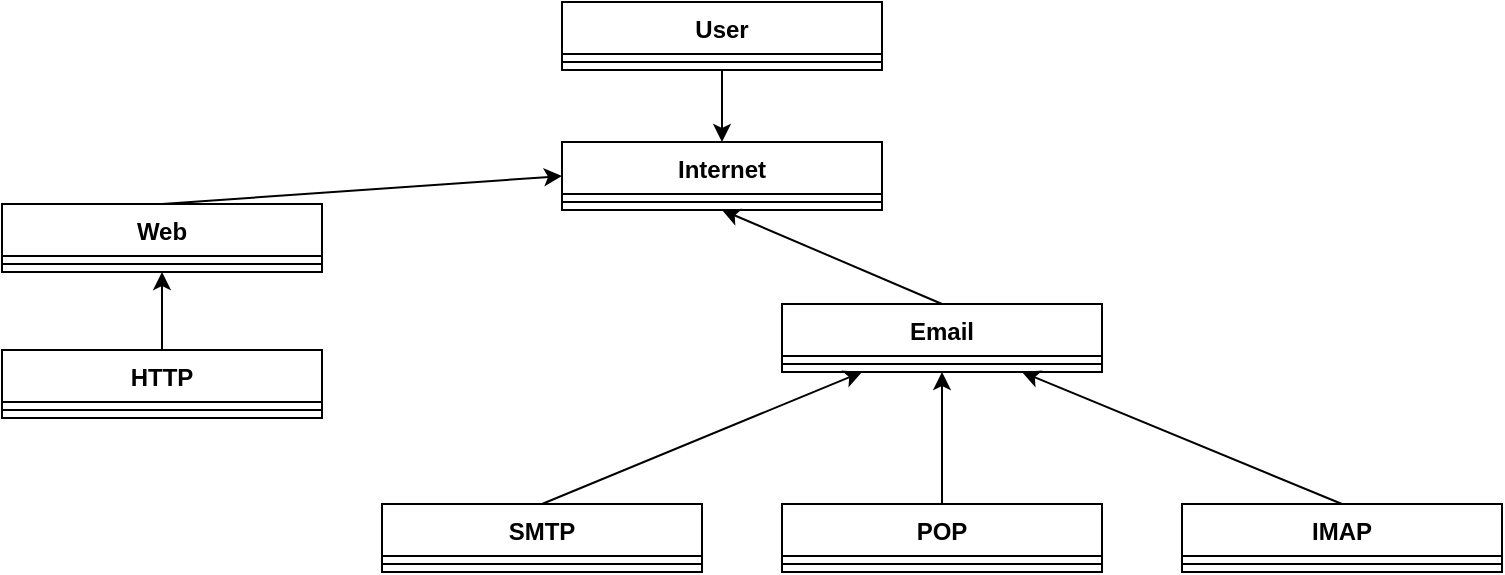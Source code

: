 <mxfile version="20.0.4" type="device"><diagram id="7ZfU6V8iGFr-HU0Nsp9j" name="Page-1"><mxGraphModel dx="968" dy="531" grid="1" gridSize="10" guides="1" tooltips="1" connect="1" arrows="1" fold="1" page="1" pageScale="1" pageWidth="827" pageHeight="1169" math="0" shadow="0"><root><mxCell id="0"/><mxCell id="1" parent="0"/><mxCell id="_VPtLsrUpiydrSgxsnBe-1" value="Internet" style="swimlane;fontStyle=1;align=center;verticalAlign=top;childLayout=stackLayout;horizontal=1;startSize=26;horizontalStack=0;resizeParent=1;resizeParentMax=0;resizeLast=0;collapsible=1;marginBottom=0;" vertex="1" parent="1"><mxGeometry x="320" y="189" width="160" height="34" as="geometry"/></mxCell><mxCell id="_VPtLsrUpiydrSgxsnBe-3" value="" style="line;strokeWidth=1;fillColor=none;align=left;verticalAlign=middle;spacingTop=-1;spacingLeft=3;spacingRight=3;rotatable=0;labelPosition=right;points=[];portConstraint=eastwest;" vertex="1" parent="_VPtLsrUpiydrSgxsnBe-1"><mxGeometry y="26" width="160" height="8" as="geometry"/></mxCell><mxCell id="_VPtLsrUpiydrSgxsnBe-5" value="User" style="swimlane;fontStyle=1;align=center;verticalAlign=top;childLayout=stackLayout;horizontal=1;startSize=26;horizontalStack=0;resizeParent=1;resizeParentMax=0;resizeLast=0;collapsible=1;marginBottom=0;" vertex="1" parent="1"><mxGeometry x="320" y="119" width="160" height="34" as="geometry"/></mxCell><mxCell id="_VPtLsrUpiydrSgxsnBe-7" value="" style="line;strokeWidth=1;fillColor=none;align=left;verticalAlign=middle;spacingTop=-1;spacingLeft=3;spacingRight=3;rotatable=0;labelPosition=right;points=[];portConstraint=eastwest;" vertex="1" parent="_VPtLsrUpiydrSgxsnBe-5"><mxGeometry y="26" width="160" height="8" as="geometry"/></mxCell><mxCell id="_VPtLsrUpiydrSgxsnBe-11" value="Web" style="swimlane;fontStyle=1;align=center;verticalAlign=top;childLayout=stackLayout;horizontal=1;startSize=26;horizontalStack=0;resizeParent=1;resizeParentMax=0;resizeLast=0;collapsible=1;marginBottom=0;" vertex="1" parent="1"><mxGeometry x="40" y="220" width="160" height="34" as="geometry"/></mxCell><mxCell id="_VPtLsrUpiydrSgxsnBe-13" value="" style="line;strokeWidth=1;fillColor=none;align=left;verticalAlign=middle;spacingTop=-1;spacingLeft=3;spacingRight=3;rotatable=0;labelPosition=right;points=[];portConstraint=eastwest;" vertex="1" parent="_VPtLsrUpiydrSgxsnBe-11"><mxGeometry y="26" width="160" height="8" as="geometry"/></mxCell><mxCell id="_VPtLsrUpiydrSgxsnBe-15" value="Email" style="swimlane;fontStyle=1;align=center;verticalAlign=top;childLayout=stackLayout;horizontal=1;startSize=26;horizontalStack=0;resizeParent=1;resizeParentMax=0;resizeLast=0;collapsible=1;marginBottom=0;" vertex="1" parent="1"><mxGeometry x="430" y="270" width="160" height="34" as="geometry"/></mxCell><mxCell id="_VPtLsrUpiydrSgxsnBe-16" value="" style="line;strokeWidth=1;fillColor=none;align=left;verticalAlign=middle;spacingTop=-1;spacingLeft=3;spacingRight=3;rotatable=0;labelPosition=right;points=[];portConstraint=eastwest;" vertex="1" parent="_VPtLsrUpiydrSgxsnBe-15"><mxGeometry y="26" width="160" height="8" as="geometry"/></mxCell><mxCell id="_VPtLsrUpiydrSgxsnBe-19" value="" style="endArrow=classic;html=1;rounded=0;exitX=0.5;exitY=1;exitDx=0;exitDy=0;entryX=0.5;entryY=0;entryDx=0;entryDy=0;" edge="1" parent="1" source="_VPtLsrUpiydrSgxsnBe-5" target="_VPtLsrUpiydrSgxsnBe-1"><mxGeometry width="50" height="50" relative="1" as="geometry"><mxPoint x="510" y="379" as="sourcePoint"/><mxPoint x="450" y="170" as="targetPoint"/></mxGeometry></mxCell><mxCell id="_VPtLsrUpiydrSgxsnBe-20" value="" style="endArrow=classic;html=1;rounded=0;exitX=0.5;exitY=0;exitDx=0;exitDy=0;entryX=0;entryY=0.5;entryDx=0;entryDy=0;" edge="1" parent="1" source="_VPtLsrUpiydrSgxsnBe-11" target="_VPtLsrUpiydrSgxsnBe-1"><mxGeometry width="50" height="50" relative="1" as="geometry"><mxPoint x="510" y="379" as="sourcePoint"/><mxPoint x="560" y="329" as="targetPoint"/></mxGeometry></mxCell><mxCell id="_VPtLsrUpiydrSgxsnBe-21" value="" style="endArrow=classic;html=1;rounded=0;exitX=0.5;exitY=0;exitDx=0;exitDy=0;entryX=0.5;entryY=1;entryDx=0;entryDy=0;" edge="1" parent="1" source="_VPtLsrUpiydrSgxsnBe-15" target="_VPtLsrUpiydrSgxsnBe-1"><mxGeometry width="50" height="50" relative="1" as="geometry"><mxPoint x="510" y="379" as="sourcePoint"/><mxPoint x="560" y="329" as="targetPoint"/></mxGeometry></mxCell><mxCell id="_VPtLsrUpiydrSgxsnBe-23" value="HTTP" style="swimlane;fontStyle=1;align=center;verticalAlign=top;childLayout=stackLayout;horizontal=1;startSize=26;horizontalStack=0;resizeParent=1;resizeParentMax=0;resizeLast=0;collapsible=1;marginBottom=0;" vertex="1" parent="1"><mxGeometry x="40" y="293" width="160" height="34" as="geometry"/></mxCell><mxCell id="_VPtLsrUpiydrSgxsnBe-24" value="" style="line;strokeWidth=1;fillColor=none;align=left;verticalAlign=middle;spacingTop=-1;spacingLeft=3;spacingRight=3;rotatable=0;labelPosition=right;points=[];portConstraint=eastwest;" vertex="1" parent="_VPtLsrUpiydrSgxsnBe-23"><mxGeometry y="26" width="160" height="8" as="geometry"/></mxCell><mxCell id="_VPtLsrUpiydrSgxsnBe-25" value="SMTP" style="swimlane;fontStyle=1;align=center;verticalAlign=top;childLayout=stackLayout;horizontal=1;startSize=26;horizontalStack=0;resizeParent=1;resizeParentMax=0;resizeLast=0;collapsible=1;marginBottom=0;" vertex="1" parent="1"><mxGeometry x="230" y="370" width="160" height="34" as="geometry"/></mxCell><mxCell id="_VPtLsrUpiydrSgxsnBe-26" value="" style="line;strokeWidth=1;fillColor=none;align=left;verticalAlign=middle;spacingTop=-1;spacingLeft=3;spacingRight=3;rotatable=0;labelPosition=right;points=[];portConstraint=eastwest;" vertex="1" parent="_VPtLsrUpiydrSgxsnBe-25"><mxGeometry y="26" width="160" height="8" as="geometry"/></mxCell><mxCell id="_VPtLsrUpiydrSgxsnBe-27" value="POP" style="swimlane;fontStyle=1;align=center;verticalAlign=top;childLayout=stackLayout;horizontal=1;startSize=26;horizontalStack=0;resizeParent=1;resizeParentMax=0;resizeLast=0;collapsible=1;marginBottom=0;" vertex="1" parent="1"><mxGeometry x="430" y="370" width="160" height="34" as="geometry"/></mxCell><mxCell id="_VPtLsrUpiydrSgxsnBe-28" value="" style="line;strokeWidth=1;fillColor=none;align=left;verticalAlign=middle;spacingTop=-1;spacingLeft=3;spacingRight=3;rotatable=0;labelPosition=right;points=[];portConstraint=eastwest;" vertex="1" parent="_VPtLsrUpiydrSgxsnBe-27"><mxGeometry y="26" width="160" height="8" as="geometry"/></mxCell><mxCell id="_VPtLsrUpiydrSgxsnBe-29" value="IMAP" style="swimlane;fontStyle=1;align=center;verticalAlign=top;childLayout=stackLayout;horizontal=1;startSize=26;horizontalStack=0;resizeParent=1;resizeParentMax=0;resizeLast=0;collapsible=1;marginBottom=0;" vertex="1" parent="1"><mxGeometry x="630" y="370" width="160" height="34" as="geometry"/></mxCell><mxCell id="_VPtLsrUpiydrSgxsnBe-30" value="" style="line;strokeWidth=1;fillColor=none;align=left;verticalAlign=middle;spacingTop=-1;spacingLeft=3;spacingRight=3;rotatable=0;labelPosition=right;points=[];portConstraint=eastwest;" vertex="1" parent="_VPtLsrUpiydrSgxsnBe-29"><mxGeometry y="26" width="160" height="8" as="geometry"/></mxCell><mxCell id="_VPtLsrUpiydrSgxsnBe-31" value="" style="endArrow=classic;html=1;rounded=0;exitX=0.5;exitY=0;exitDx=0;exitDy=0;entryX=0.5;entryY=1;entryDx=0;entryDy=0;" edge="1" parent="1" source="_VPtLsrUpiydrSgxsnBe-27" target="_VPtLsrUpiydrSgxsnBe-15"><mxGeometry width="50" height="50" relative="1" as="geometry"><mxPoint x="410" y="290" as="sourcePoint"/><mxPoint x="460" y="240" as="targetPoint"/></mxGeometry></mxCell><mxCell id="_VPtLsrUpiydrSgxsnBe-32" value="" style="endArrow=classic;html=1;rounded=0;exitX=0.5;exitY=0;exitDx=0;exitDy=0;entryX=0.75;entryY=1;entryDx=0;entryDy=0;" edge="1" parent="1" source="_VPtLsrUpiydrSgxsnBe-29" target="_VPtLsrUpiydrSgxsnBe-15"><mxGeometry width="50" height="50" relative="1" as="geometry"><mxPoint x="410" y="290" as="sourcePoint"/><mxPoint x="570" y="350" as="targetPoint"/></mxGeometry></mxCell><mxCell id="_VPtLsrUpiydrSgxsnBe-34" value="" style="endArrow=classic;html=1;rounded=0;entryX=0.25;entryY=1;entryDx=0;entryDy=0;exitX=0.5;exitY=0;exitDx=0;exitDy=0;" edge="1" parent="1" source="_VPtLsrUpiydrSgxsnBe-25" target="_VPtLsrUpiydrSgxsnBe-15"><mxGeometry width="50" height="50" relative="1" as="geometry"><mxPoint x="220" y="404" as="sourcePoint"/><mxPoint x="270" y="354" as="targetPoint"/></mxGeometry></mxCell><mxCell id="_VPtLsrUpiydrSgxsnBe-35" value="" style="endArrow=classic;html=1;rounded=0;exitX=0.5;exitY=0;exitDx=0;exitDy=0;entryX=0.5;entryY=1;entryDx=0;entryDy=0;" edge="1" parent="1" source="_VPtLsrUpiydrSgxsnBe-23" target="_VPtLsrUpiydrSgxsnBe-11"><mxGeometry width="50" height="50" relative="1" as="geometry"><mxPoint x="410" y="290" as="sourcePoint"/><mxPoint x="460" y="240" as="targetPoint"/></mxGeometry></mxCell></root></mxGraphModel></diagram></mxfile>